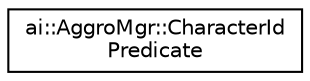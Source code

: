 digraph "Graphical Class Hierarchy"
{
  edge [fontname="Helvetica",fontsize="10",labelfontname="Helvetica",labelfontsize="10"];
  node [fontname="Helvetica",fontsize="10",shape=record];
  rankdir="LR";
  Node1 [label="ai::AggroMgr::CharacterId\lPredicate",height=0.2,width=0.4,color="black", fillcolor="white", style="filled",URL="$classai_1_1AggroMgr_1_1CharacterIdPredicate.html"];
}
